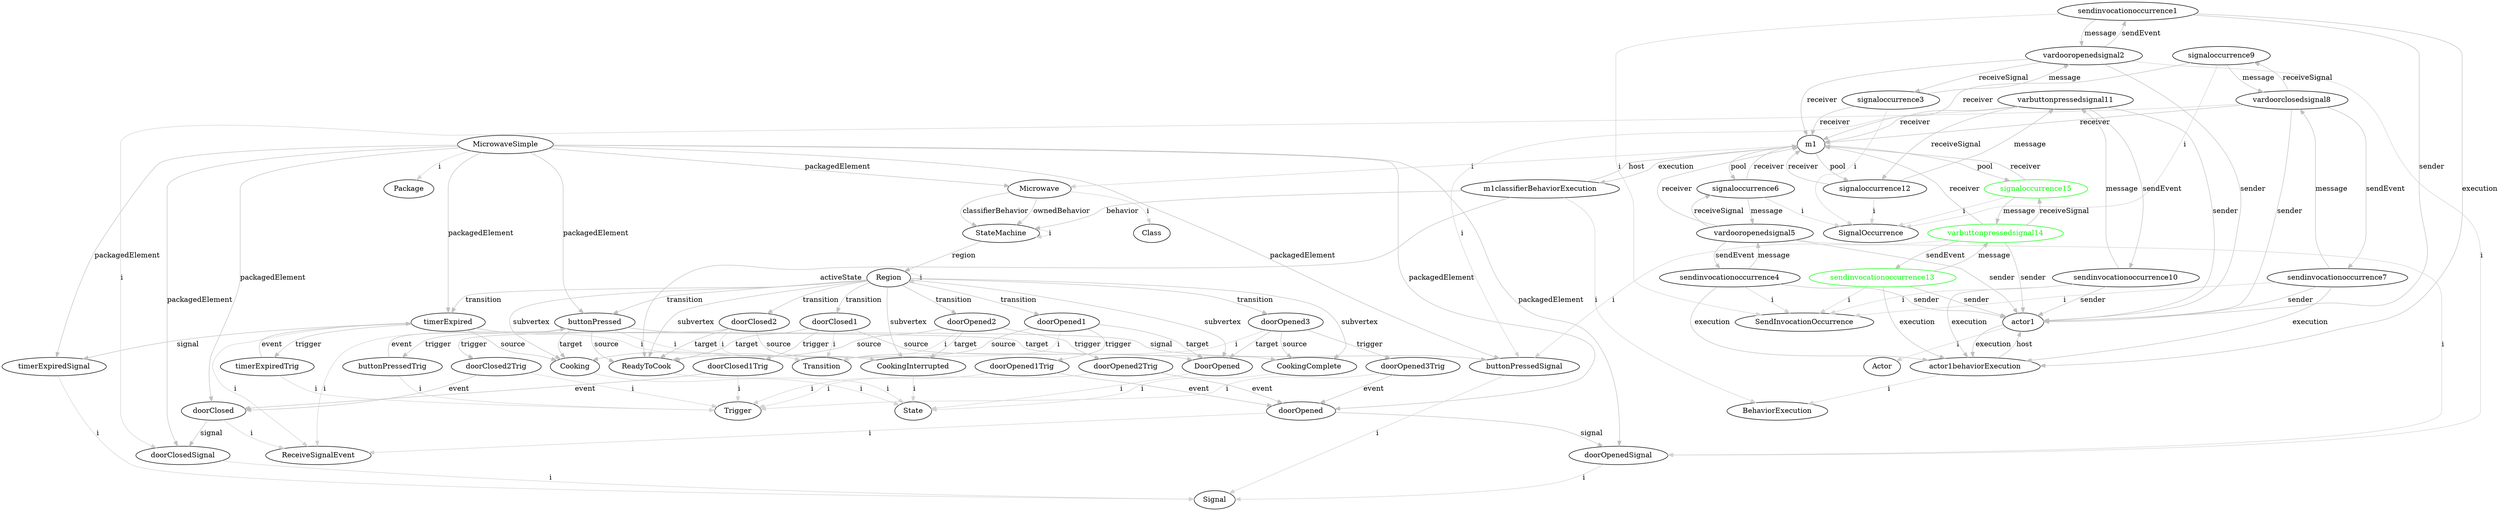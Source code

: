 digraph umlMetamodel {
	"MicrowaveSimple" -> "Package" [label="i", color="lightgrey"]
	"MicrowaveSimple" -> "Microwave" [label="packagedElement", color="grey"]
	"Microwave" -> "Class" [label="i", color="lightgrey"]
	"Microwave" -> "StateMachine" [label="classifierBehavior", color="grey"]
	"Microwave" -> "StateMachine" [label="ownedBehavior", color="grey"]
	"StateMachine" -> "StateMachine" [label="i", color="lightgrey"]
	"StateMachine" -> "Region" [label="region", color="grey"]
	"Region" -> "Region" [label="i", color="lightgrey"]
	"Region" -> "DoorOpened" [label="subvertex", color="grey"]
	"DoorOpened" -> "State" [label="i", color="lightgrey"]
	"Region" -> "ReadyToCook" [label="subvertex", color="grey"]
	"ReadyToCook" -> "State" [label="i", color="lightgrey"]
	"Region" -> "Cooking" [label="subvertex", color="grey"]
	"Cooking" -> "State" [label="i", color="lightgrey"]
	"Region" -> "CookingInterrupted" [label="subvertex", color="grey"]
	"CookingInterrupted" -> "State" [label="i", color="lightgrey"]
	"Region" -> "CookingComplete" [label="subvertex", color="grey"]
	"CookingComplete" -> "State" [label="i", color="lightgrey"]
	"Region" -> "doorClosed1" [label="transition", color="grey"]
	"doorClosed1" -> "Transition" [label="i", color="lightgrey"]
	"doorClosed1" -> "DoorOpened" [label="source", color="grey"]
	"doorClosed1" -> "ReadyToCook" [label="target", color="grey"]
	"doorClosed1" -> "doorClosed1Trig" [label="trigger", color="grey"]
	"doorClosed1Trig" -> "Trigger" [label="i", color="lightgrey"]
	"doorClosed1Trig" -> "doorClosed" [label="event", color="grey"]
	"Region" -> "doorOpened1" [label="transition", color="grey"]
	"doorOpened1" -> "Transition" [label="i", color="lightgrey"]
	"doorOpened1" -> "ReadyToCook" [label="source", color="grey"]
	"doorOpened1" -> "DoorOpened" [label="target", color="grey"]
	"doorOpened1" -> "doorOpened1Trig" [label="trigger", color="grey"]
	"doorOpened1Trig" -> "Trigger" [label="i", color="lightgrey"]
	"doorOpened1Trig" -> "doorOpened" [label="event", color="grey"]
	"Region" -> "buttonPressed" [label="transition", color="grey"]
	"buttonPressed" -> "Transition" [label="i", color="lightgrey"]
	"buttonPressed" -> "ReadyToCook" [label="source", color="grey"]
	"buttonPressed" -> "Cooking" [label="target", color="grey"]
	"buttonPressed" -> "buttonPressedTrig" [label="trigger", color="grey"]
	"buttonPressedTrig" -> "Trigger" [label="i", color="lightgrey"]
	"buttonPressedTrig" -> "buttonPressed" [label="event", color="grey"]
	"Region" -> "doorClosed2" [label="transition", color="grey"]
	"doorClosed2" -> "Transition" [label="i", color="lightgrey"]
	"doorClosed2" -> "CookingInterrupted" [label="source", color="grey"]
	"doorClosed2" -> "ReadyToCook" [label="target", color="grey"]
	"doorClosed2" -> "doorClosed2Trig" [label="trigger", color="grey"]
	"doorClosed2Trig" -> "Trigger" [label="i", color="lightgrey"]
	"doorClosed2Trig" -> "doorClosed" [label="event", color="grey"]
	"Region" -> "doorOpened2" [label="transition", color="grey"]
	"doorOpened2" -> "Transition" [label="i", color="lightgrey"]
	"doorOpened2" -> "Cooking" [label="source", color="grey"]
	"doorOpened2" -> "CookingInterrupted" [label="target", color="grey"]
	"doorOpened2" -> "doorOpened2Trig" [label="trigger", color="grey"]
	"doorOpened2Trig" -> "Trigger" [label="i", color="lightgrey"]
	"doorOpened2Trig" -> "doorOpened" [label="event", color="grey"]
	"Region" -> "timerExpired" [label="transition", color="grey"]
	"timerExpired" -> "Transition" [label="i", color="lightgrey"]
	"timerExpired" -> "Cooking" [label="source", color="grey"]
	"timerExpired" -> "CookingComplete" [label="target", color="grey"]
	"timerExpired" -> "timerExpiredTrig" [label="trigger", color="grey"]
	"timerExpiredTrig" -> "Trigger" [label="i", color="lightgrey"]
	"timerExpiredTrig" -> "timerExpired" [label="event", color="grey"]
	"Region" -> "doorOpened3" [label="transition", color="grey"]
	"doorOpened3" -> "Transition" [label="i", color="lightgrey"]
	"doorOpened3" -> "CookingComplete" [label="source", color="grey"]
	"doorOpened3" -> "DoorOpened" [label="target", color="grey"]
	"doorOpened3" -> "doorOpened3Trig" [label="trigger", color="grey"]
	"doorOpened3Trig" -> "Trigger" [label="i", color="lightgrey"]
	"doorOpened3Trig" -> "doorOpened" [label="event", color="grey"]
	"MicrowaveSimple" -> "doorClosedSignal" [label="packagedElement", color="grey"]
	"doorClosedSignal" -> "Signal" [label="i", color="lightgrey"]
	"MicrowaveSimple" -> "doorOpenedSignal" [label="packagedElement", color="grey"]
	"doorOpenedSignal" -> "Signal" [label="i", color="lightgrey"]
	"MicrowaveSimple" -> "timerExpiredSignal" [label="packagedElement", color="grey"]
	"timerExpiredSignal" -> "Signal" [label="i", color="lightgrey"]
	"MicrowaveSimple" -> "buttonPressedSignal" [label="packagedElement", color="grey"]
	"buttonPressedSignal" -> "Signal" [label="i", color="lightgrey"]
	"MicrowaveSimple" -> "doorClosed" [label="packagedElement", color="grey"]
	"doorClosed" -> "ReceiveSignalEvent" [label="i", color="lightgrey"]
	"doorClosed" -> "doorClosedSignal" [label="signal", color="grey"]
	"MicrowaveSimple" -> "doorOpened" [label="packagedElement", color="grey"]
	"doorOpened" -> "ReceiveSignalEvent" [label="i", color="lightgrey"]
	"doorOpened" -> "doorOpenedSignal" [label="signal", color="grey"]
	"MicrowaveSimple" -> "timerExpired" [label="packagedElement", color="grey"]
	"timerExpired" -> "ReceiveSignalEvent" [label="i", color="lightgrey"]
	"timerExpired" -> "timerExpiredSignal" [label="signal", color="grey"]
	"MicrowaveSimple" -> "buttonPressed" [label="packagedElement", color="grey"]
	"buttonPressed" -> "ReceiveSignalEvent" [label="i", color="lightgrey"]
	"buttonPressed" -> "buttonPressedSignal" [label="signal", color="grey"]
	"m1" -> "Microwave" [label="i", color="lightgrey"]
	"m1classifierBehaviorExecution" -> "BehaviorExecution" [label="i", color="lightgrey"]
	"m1" -> "m1classifierBehaviorExecution" [label="execution", color="grey"]
	"m1classifierBehaviorExecution" -> "m1" [label="host", color="grey"]
	"m1classifierBehaviorExecution" -> "StateMachine" [label="behavior", color="grey"]
	"m1classifierBehaviorExecution" -> "ReadyToCook" [label="activeState", color="grey"]
	"actor1" -> "Actor" [label="i", color="lightgrey"]
	"actor1behaviorExecution" -> "BehaviorExecution" [label="i", color="lightgrey"]
	"actor1" -> "actor1behaviorExecution" [label="execution", color="grey"]
	"actor1behaviorExecution" -> "actor1" [label="host", color="grey"]
	"sendinvocationoccurrence1" -> "SendInvocationOccurrence" [label="i", color="lightgrey"]
	"sendinvocationoccurrence1" -> "vardooropenedsignal2" [label="message", color="grey"]
	"vardooropenedsignal2" -> "sendinvocationoccurrence1" [label="sendEvent", color="grey"]
	"vardooropenedsignal2" -> "signaloccurrence3" [label="receiveSignal", color="grey"]
	"signaloccurrence3" -> "vardooropenedsignal2" [label="message", color="grey"]
	"signaloccurrence3" -> "SignalOccurrence" [label="i", color="lightgrey"]
	"vardooropenedsignal2" -> "doorOpenedSignal" [label="i", color="lightgrey"]
	"signaloccurrence3" -> "m1" [label="receiver", color="grey"]
	"vardooropenedsignal2" -> "actor1" [label="sender", color="grey"]
	"sendinvocationoccurrence1" -> "actor1" [label="sender", color="grey"]
	"vardooropenedsignal2" -> "m1" [label="receiver", color="grey"]
	"sendinvocationoccurrence1" -> "actor1behaviorExecution" [label="execution", color="grey"]
	"sendinvocationoccurrence4" -> "SendInvocationOccurrence" [label="i", color="lightgrey"]
	"sendinvocationoccurrence4" -> "vardooropenedsignal5" [label="message", color="grey"]
	"vardooropenedsignal5" -> "sendinvocationoccurrence4" [label="sendEvent", color="grey"]
	"vardooropenedsignal5" -> "signaloccurrence6" [label="receiveSignal", color="grey"]
	"signaloccurrence6" -> "vardooropenedsignal5" [label="message", color="grey"]
	"signaloccurrence6" -> "SignalOccurrence" [label="i", color="lightgrey"]
	"vardooropenedsignal5" -> "doorOpenedSignal" [label="i", color="lightgrey"]
	"signaloccurrence6" -> "m1" [label="receiver", color="grey"]
	"m1" -> "signaloccurrence6" [label="pool", color="grey"]
	"vardooropenedsignal5" -> "actor1" [label="sender", color="grey"]
	"sendinvocationoccurrence4" -> "actor1" [label="sender", color="grey"]
	"vardooropenedsignal5" -> "m1" [label="receiver", color="grey"]
	"sendinvocationoccurrence4" -> "actor1behaviorExecution" [label="execution", color="grey"]
	"sendinvocationoccurrence7" -> "SendInvocationOccurrence" [label="i", color="lightgrey"]
	"sendinvocationoccurrence7" -> "vardoorclosedsignal8" [label="message", color="grey"]
	"vardoorclosedsignal8" -> "sendinvocationoccurrence7" [label="sendEvent", color="grey"]
	"vardoorclosedsignal8" -> "signaloccurrence9" [label="receiveSignal", color="grey"]
	"signaloccurrence9" -> "vardoorclosedsignal8" [label="message", color="grey"]
	"signaloccurrence9" -> "SignalOccurrence" [label="i", color="lightgrey"]
	"vardoorclosedsignal8" -> "doorClosedSignal" [label="i", color="lightgrey"]
	"signaloccurrence9" -> "m1" [label="receiver", color="grey"]
	"vardoorclosedsignal8" -> "actor1" [label="sender", color="grey"]
	"sendinvocationoccurrence7" -> "actor1" [label="sender", color="grey"]
	"vardoorclosedsignal8" -> "m1" [label="receiver", color="grey"]
	"sendinvocationoccurrence7" -> "actor1behaviorExecution" [label="execution", color="grey"]
	"sendinvocationoccurrence10" -> "SendInvocationOccurrence" [label="i", color="lightgrey"]
	"sendinvocationoccurrence10" -> "varbuttonpressedsignal11" [label="message", color="grey"]
	"varbuttonpressedsignal11" -> "sendinvocationoccurrence10" [label="sendEvent", color="grey"]
	"varbuttonpressedsignal11" -> "signaloccurrence12" [label="receiveSignal", color="grey"]
	"signaloccurrence12" -> "varbuttonpressedsignal11" [label="message", color="grey"]
	"signaloccurrence12" -> "SignalOccurrence" [label="i", color="lightgrey"]
	"varbuttonpressedsignal11" -> "buttonPressedSignal" [label="i", color="lightgrey"]
	"signaloccurrence12" -> "m1" [label="receiver", color="grey"]
	"m1" -> "signaloccurrence12" [label="pool", color="grey"]
	"varbuttonpressedsignal11" -> "actor1" [label="sender", color="grey"]
	"sendinvocationoccurrence10" -> "actor1" [label="sender", color="grey"]
	"varbuttonpressedsignal11" -> "m1" [label="receiver", color="grey"]
	"sendinvocationoccurrence10" -> "actor1behaviorExecution" [label="execution", color="grey"]
	"sendinvocationoccurrence13" -> "SendInvocationOccurrence" [label="i", color="lightgrey"]
	"sendinvocationoccurrence13" [color="green", fontcolor="green"]
	"sendinvocationoccurrence13" -> "varbuttonpressedsignal14" [label="message", color="grey"]
	"sendinvocationoccurrence13" [color="green", fontcolor="green"]
	"varbuttonpressedsignal14" [color="green", fontcolor="green"]
	"varbuttonpressedsignal14" -> "sendinvocationoccurrence13" [label="sendEvent", color="grey"]
	"varbuttonpressedsignal14" [color="green", fontcolor="green"]
	"sendinvocationoccurrence13" [color="green", fontcolor="green"]
	"varbuttonpressedsignal14" -> "signaloccurrence15" [label="receiveSignal", color="grey"]
	"varbuttonpressedsignal14" [color="green", fontcolor="green"]
	"signaloccurrence15" [color="green", fontcolor="green"]
	"signaloccurrence15" -> "varbuttonpressedsignal14" [label="message", color="grey"]
	"signaloccurrence15" [color="green", fontcolor="green"]
	"varbuttonpressedsignal14" [color="green", fontcolor="green"]
	"signaloccurrence15" -> "SignalOccurrence" [label="i", color="lightgrey"]
	"signaloccurrence15" [color="green", fontcolor="green"]
	"varbuttonpressedsignal14" -> "buttonPressedSignal" [label="i", color="lightgrey"]
	"varbuttonpressedsignal14" [color="green", fontcolor="green"]
	"signaloccurrence15" -> "m1" [label="receiver", color="grey"]
	"signaloccurrence15" [color="green", fontcolor="green"]
	"m1" -> "signaloccurrence15" [label="pool", color="grey"]
	"signaloccurrence15" [color="green", fontcolor="green"]
	"varbuttonpressedsignal14" -> "actor1" [label="sender", color="grey"]
	"varbuttonpressedsignal14" [color="green", fontcolor="green"]
	"sendinvocationoccurrence13" -> "actor1" [label="sender", color="grey"]
	"sendinvocationoccurrence13" [color="green", fontcolor="green"]
	"varbuttonpressedsignal14" -> "m1" [label="receiver", color="grey"]
	"varbuttonpressedsignal14" [color="green", fontcolor="green"]
	"sendinvocationoccurrence13" -> "actor1behaviorExecution" [label="execution", color="grey"]
	"sendinvocationoccurrence13" [color="green", fontcolor="green"]
}
